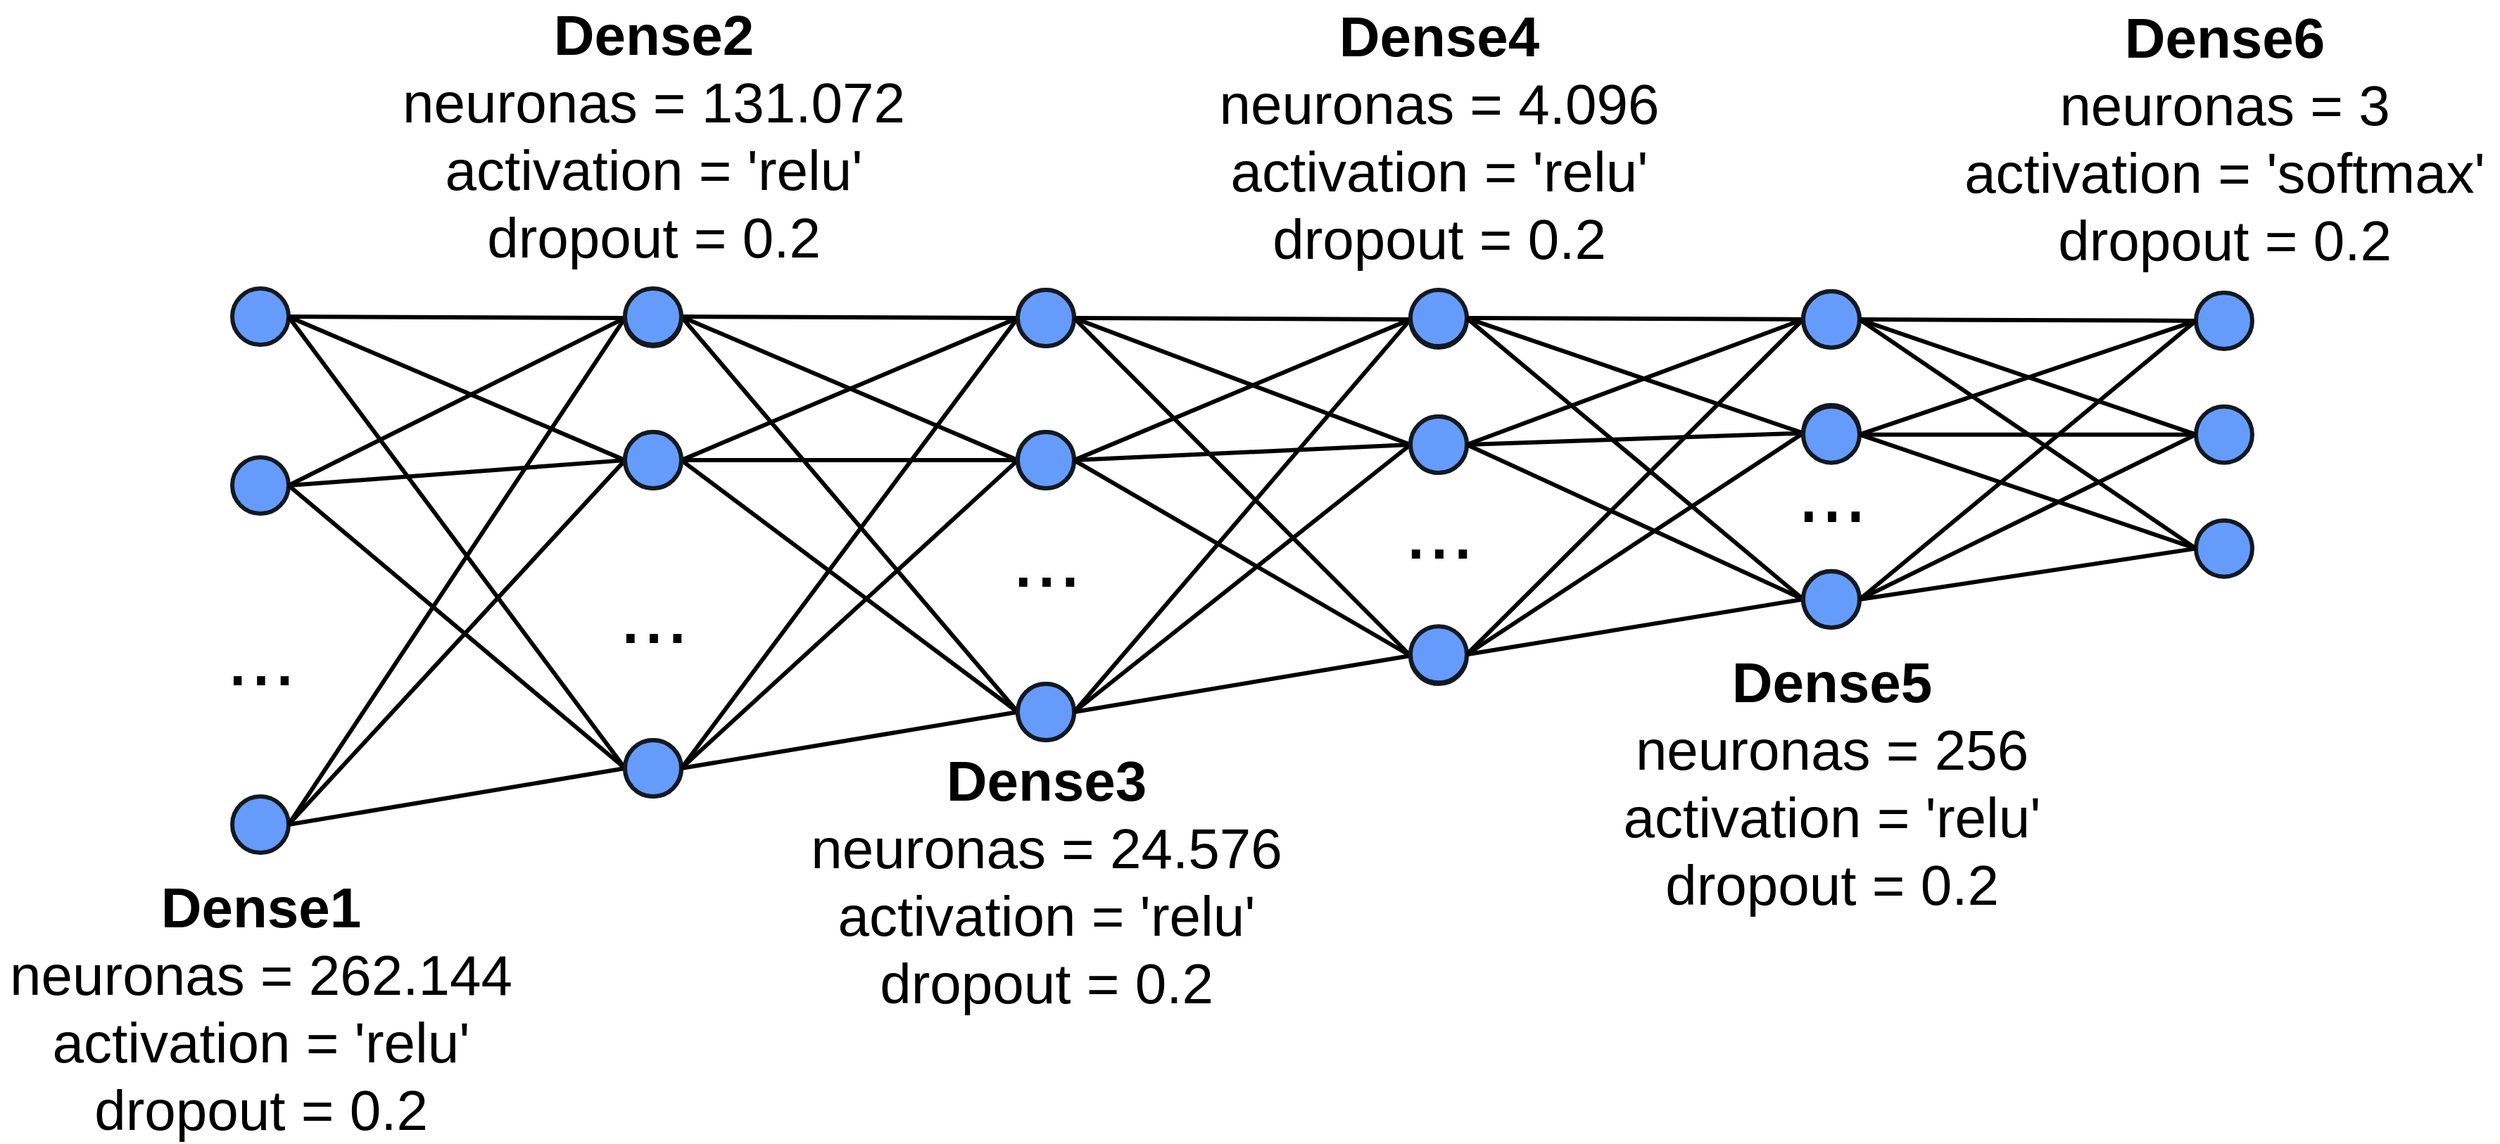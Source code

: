 <mxfile version="13.2.4" type="device"><diagram id="YODC_wKFQ0Bse8sxAzDa" name="Page-1"><mxGraphModel dx="3693" dy="1977" grid="1" gridSize="10" guides="1" tooltips="1" connect="1" arrows="1" fold="1" page="0" pageScale="1" pageWidth="827" pageHeight="1169" math="0" shadow="0"><root><mxCell id="0"/><mxCell id="1" parent="0"/><mxCell id="NeC9STEzN6jpBoIO7bhI-19" value="" style="ellipse;whiteSpace=wrap;html=1;aspect=fixed;strokeColor=#131921;strokeWidth=3;fillColor=#659CFC;" parent="1" vertex="1"><mxGeometry x="-535" y="159.06" width="40" height="40" as="geometry"/></mxCell><mxCell id="NeC9STEzN6jpBoIO7bhI-20" value="" style="ellipse;whiteSpace=wrap;html=1;aspect=fixed;strokeColor=#131921;strokeWidth=3;fillColor=#659CFC;" parent="1" vertex="1"><mxGeometry x="-535" y="279" width="40" height="40" as="geometry"/></mxCell><mxCell id="NeC9STEzN6jpBoIO7bhI-21" value="" style="ellipse;whiteSpace=wrap;html=1;aspect=fixed;strokeColor=#131921;strokeWidth=3;fillColor=#659CFC;" parent="1" vertex="1"><mxGeometry x="-535" y="520" width="40" height="40" as="geometry"/></mxCell><mxCell id="NeC9STEzN6jpBoIO7bhI-22" value="&lt;font style=&quot;font-size: 60px&quot;&gt;...&lt;/font&gt;" style="text;html=1;align=center;verticalAlign=middle;resizable=0;points=[];autosize=1;" parent="1" vertex="1"><mxGeometry x="-550" y="400" width="70" height="40" as="geometry"/></mxCell><mxCell id="NeC9STEzN6jpBoIO7bhI-29" value="&lt;font style=&quot;font-size: 40px&quot;&gt;&lt;b&gt;Dense1&lt;br&gt;&lt;/b&gt;neuronas = 262.144&lt;br&gt;activation = 'relu'&lt;br&gt;dropout = 0.2&lt;br&gt;&lt;/font&gt;" style="text;html=1;align=center;verticalAlign=middle;resizable=0;points=[];autosize=1;" parent="1" vertex="1"><mxGeometry x="-700" y="620" width="370" height="100" as="geometry"/></mxCell><mxCell id="NeC9STEzN6jpBoIO7bhI-32" value="" style="ellipse;whiteSpace=wrap;html=1;aspect=fixed;strokeColor=#131921;strokeWidth=3;fillColor=#659CFC;" parent="1" vertex="1"><mxGeometry x="-256" y="480" width="40" height="40" as="geometry"/></mxCell><mxCell id="NeC9STEzN6jpBoIO7bhI-35" value="" style="endArrow=none;html=1;exitX=1;exitY=0.5;exitDx=0;exitDy=0;strokeWidth=3;entryX=0;entryY=0.5;entryDx=0;entryDy=0;" parent="1" source="NeC9STEzN6jpBoIO7bhI-19" target="NeC9STEzN6jpBoIO7bhI-30" edge="1"><mxGeometry width="50" height="50" relative="1" as="geometry"><mxPoint x="-426" y="230" as="sourcePoint"/><mxPoint x="-376" y="180" as="targetPoint"/></mxGeometry></mxCell><mxCell id="NeC9STEzN6jpBoIO7bhI-36" value="" style="endArrow=none;html=1;exitX=1;exitY=0.5;exitDx=0;exitDy=0;strokeWidth=3;entryX=0;entryY=0.5;entryDx=0;entryDy=0;" parent="1" source="NeC9STEzN6jpBoIO7bhI-19" target="NeC9STEzN6jpBoIO7bhI-31" edge="1"><mxGeometry width="50" height="50" relative="1" as="geometry"><mxPoint x="-426" y="230" as="sourcePoint"/><mxPoint x="-376" y="180" as="targetPoint"/></mxGeometry></mxCell><mxCell id="NeC9STEzN6jpBoIO7bhI-37" value="" style="endArrow=none;html=1;exitX=1;exitY=0.5;exitDx=0;exitDy=0;strokeWidth=3;entryX=0;entryY=0.5;entryDx=0;entryDy=0;" parent="1" source="NeC9STEzN6jpBoIO7bhI-19" target="NeC9STEzN6jpBoIO7bhI-32" edge="1"><mxGeometry width="50" height="50" relative="1" as="geometry"><mxPoint x="-426" y="230" as="sourcePoint"/><mxPoint x="-376" y="180" as="targetPoint"/></mxGeometry></mxCell><mxCell id="NeC9STEzN6jpBoIO7bhI-38" value="" style="endArrow=none;html=1;exitX=1;exitY=0.5;exitDx=0;exitDy=0;strokeWidth=3;entryX=0;entryY=0.5;entryDx=0;entryDy=0;" parent="1" source="NeC9STEzN6jpBoIO7bhI-20" target="NeC9STEzN6jpBoIO7bhI-32" edge="1"><mxGeometry width="50" height="50" relative="1" as="geometry"><mxPoint x="-485" y="189.06" as="sourcePoint"/><mxPoint x="-316" y="410" as="targetPoint"/></mxGeometry></mxCell><mxCell id="NeC9STEzN6jpBoIO7bhI-39" value="" style="endArrow=none;html=1;exitX=1;exitY=0.5;exitDx=0;exitDy=0;strokeWidth=3;entryX=0;entryY=0.5;entryDx=0;entryDy=0;" parent="1" source="NeC9STEzN6jpBoIO7bhI-20" target="NeC9STEzN6jpBoIO7bhI-31" edge="1"><mxGeometry width="50" height="50" relative="1" as="geometry"><mxPoint x="-485" y="189.06" as="sourcePoint"/><mxPoint x="-316" y="410" as="targetPoint"/></mxGeometry></mxCell><mxCell id="NeC9STEzN6jpBoIO7bhI-40" value="" style="endArrow=none;html=1;exitX=1;exitY=0.5;exitDx=0;exitDy=0;strokeWidth=3;entryX=0;entryY=0.5;entryDx=0;entryDy=0;" parent="1" source="NeC9STEzN6jpBoIO7bhI-20" target="NeC9STEzN6jpBoIO7bhI-30" edge="1"><mxGeometry width="50" height="50" relative="1" as="geometry"><mxPoint x="-485" y="189.06" as="sourcePoint"/><mxPoint x="-316" y="410" as="targetPoint"/></mxGeometry></mxCell><mxCell id="NeC9STEzN6jpBoIO7bhI-41" value="" style="endArrow=none;html=1;exitX=1;exitY=0.5;exitDx=0;exitDy=0;strokeWidth=3;entryX=0;entryY=0.5;entryDx=0;entryDy=0;" parent="1" source="NeC9STEzN6jpBoIO7bhI-21" target="NeC9STEzN6jpBoIO7bhI-32" edge="1"><mxGeometry width="50" height="50" relative="1" as="geometry"><mxPoint x="-485" y="249.06" as="sourcePoint"/><mxPoint x="-296" y="400" as="targetPoint"/></mxGeometry></mxCell><mxCell id="NeC9STEzN6jpBoIO7bhI-42" value="" style="endArrow=none;html=1;exitX=1;exitY=0.5;exitDx=0;exitDy=0;strokeWidth=3;entryX=0;entryY=0.5;entryDx=0;entryDy=0;" parent="1" source="NeC9STEzN6jpBoIO7bhI-21" target="NeC9STEzN6jpBoIO7bhI-31" edge="1"><mxGeometry width="50" height="50" relative="1" as="geometry"><mxPoint x="-485" y="249.06" as="sourcePoint"/><mxPoint x="-296" y="400" as="targetPoint"/></mxGeometry></mxCell><mxCell id="NeC9STEzN6jpBoIO7bhI-43" value="" style="endArrow=none;html=1;exitX=1;exitY=0.5;exitDx=0;exitDy=0;strokeWidth=3;entryX=0;entryY=0.5;entryDx=0;entryDy=0;" parent="1" source="NeC9STEzN6jpBoIO7bhI-21" target="NeC9STEzN6jpBoIO7bhI-30" edge="1"><mxGeometry width="50" height="50" relative="1" as="geometry"><mxPoint x="-485" y="249.06" as="sourcePoint"/><mxPoint x="-296" y="400" as="targetPoint"/></mxGeometry></mxCell><mxCell id="NeC9STEzN6jpBoIO7bhI-44" value="&lt;font style=&quot;font-size: 40px&quot;&gt;&lt;b&gt;Dense2&lt;br&gt;&lt;/b&gt;neuronas = 131.072&lt;br&gt;activation = 'relu'&lt;br&gt;dropout = 0.2&lt;br&gt;&lt;/font&gt;" style="text;html=1;align=center;verticalAlign=middle;resizable=0;points=[];autosize=1;" parent="1" vertex="1"><mxGeometry x="-421" width="370" height="100" as="geometry"/></mxCell><mxCell id="pj0vxizrRA3Kl8rIsrd8-6" value="" style="ellipse;whiteSpace=wrap;html=1;aspect=fixed;strokeColor=#131921;strokeWidth=3;fillColor=#659CFC;" vertex="1" parent="1"><mxGeometry x="-256" y="480" width="40" height="40" as="geometry"/></mxCell><mxCell id="pj0vxizrRA3Kl8rIsrd8-8" value="&lt;font style=&quot;font-size: 40px&quot;&gt;&lt;b&gt;Dense3&lt;br&gt;&lt;/b&gt;neuronas = 24.576&lt;br&gt;activation = 'relu'&lt;br&gt;dropout = 0.2&lt;br&gt;&lt;/font&gt;" style="text;html=1;align=center;verticalAlign=middle;resizable=0;points=[];autosize=1;" vertex="1" parent="1"><mxGeometry x="-132" y="530" width="350" height="100" as="geometry"/></mxCell><mxCell id="pj0vxizrRA3Kl8rIsrd8-9" value="" style="ellipse;whiteSpace=wrap;html=1;aspect=fixed;strokeColor=#131921;strokeWidth=3;fillColor=#659CFC;" vertex="1" parent="1"><mxGeometry x="23" y="159.94" width="40" height="40" as="geometry"/></mxCell><mxCell id="pj0vxizrRA3Kl8rIsrd8-10" value="" style="ellipse;whiteSpace=wrap;html=1;aspect=fixed;strokeColor=#131921;strokeWidth=3;fillColor=#659CFC;" vertex="1" parent="1"><mxGeometry x="23" y="261.06" width="40" height="40" as="geometry"/></mxCell><mxCell id="pj0vxizrRA3Kl8rIsrd8-11" value="" style="ellipse;whiteSpace=wrap;html=1;aspect=fixed;strokeColor=#131921;strokeWidth=3;fillColor=#659CFC;" vertex="1" parent="1"><mxGeometry x="23" y="440" width="40" height="40" as="geometry"/></mxCell><mxCell id="pj0vxizrRA3Kl8rIsrd8-12" value="" style="endArrow=none;html=1;exitX=1;exitY=0.5;exitDx=0;exitDy=0;strokeWidth=3;entryX=0;entryY=0.5;entryDx=0;entryDy=0;" edge="1" parent="1" source="pj0vxizrRA3Kl8rIsrd8-4" target="pj0vxizrRA3Kl8rIsrd8-9"><mxGeometry width="50" height="50" relative="1" as="geometry"><mxPoint x="-147" y="230" as="sourcePoint"/><mxPoint x="-97" y="180" as="targetPoint"/></mxGeometry></mxCell><mxCell id="pj0vxizrRA3Kl8rIsrd8-13" value="" style="endArrow=none;html=1;exitX=1;exitY=0.5;exitDx=0;exitDy=0;strokeWidth=3;entryX=0;entryY=0.5;entryDx=0;entryDy=0;" edge="1" parent="1" source="pj0vxizrRA3Kl8rIsrd8-4" target="pj0vxizrRA3Kl8rIsrd8-10"><mxGeometry width="50" height="50" relative="1" as="geometry"><mxPoint x="-147" y="230" as="sourcePoint"/><mxPoint x="-97" y="180" as="targetPoint"/></mxGeometry></mxCell><mxCell id="pj0vxizrRA3Kl8rIsrd8-14" value="" style="endArrow=none;html=1;exitX=1;exitY=0.5;exitDx=0;exitDy=0;strokeWidth=3;entryX=0;entryY=0.5;entryDx=0;entryDy=0;" edge="1" parent="1" source="pj0vxizrRA3Kl8rIsrd8-4" target="pj0vxizrRA3Kl8rIsrd8-11"><mxGeometry width="50" height="50" relative="1" as="geometry"><mxPoint x="-147" y="230" as="sourcePoint"/><mxPoint x="-97" y="180" as="targetPoint"/></mxGeometry></mxCell><mxCell id="pj0vxizrRA3Kl8rIsrd8-15" value="" style="endArrow=none;html=1;exitX=1;exitY=0.5;exitDx=0;exitDy=0;strokeWidth=3;entryX=0;entryY=0.5;entryDx=0;entryDy=0;" edge="1" parent="1" source="pj0vxizrRA3Kl8rIsrd8-5" target="pj0vxizrRA3Kl8rIsrd8-11"><mxGeometry width="50" height="50" relative="1" as="geometry"><mxPoint x="-206" y="189.06" as="sourcePoint"/><mxPoint x="-37" y="410" as="targetPoint"/></mxGeometry></mxCell><mxCell id="pj0vxizrRA3Kl8rIsrd8-16" value="" style="endArrow=none;html=1;exitX=1;exitY=0.5;exitDx=0;exitDy=0;strokeWidth=3;entryX=0;entryY=0.5;entryDx=0;entryDy=0;" edge="1" parent="1" source="pj0vxizrRA3Kl8rIsrd8-5" target="pj0vxizrRA3Kl8rIsrd8-10"><mxGeometry width="50" height="50" relative="1" as="geometry"><mxPoint x="-206" y="189.06" as="sourcePoint"/><mxPoint x="-37" y="410" as="targetPoint"/></mxGeometry></mxCell><mxCell id="pj0vxizrRA3Kl8rIsrd8-17" value="" style="endArrow=none;html=1;exitX=1;exitY=0.5;exitDx=0;exitDy=0;strokeWidth=3;entryX=0;entryY=0.5;entryDx=0;entryDy=0;" edge="1" parent="1" source="pj0vxizrRA3Kl8rIsrd8-5" target="pj0vxizrRA3Kl8rIsrd8-9"><mxGeometry width="50" height="50" relative="1" as="geometry"><mxPoint x="-206" y="189.06" as="sourcePoint"/><mxPoint x="-37" y="410" as="targetPoint"/></mxGeometry></mxCell><mxCell id="pj0vxizrRA3Kl8rIsrd8-18" value="" style="endArrow=none;html=1;exitX=1;exitY=0.5;exitDx=0;exitDy=0;strokeWidth=3;entryX=0;entryY=0.5;entryDx=0;entryDy=0;" edge="1" parent="1" source="pj0vxizrRA3Kl8rIsrd8-6" target="pj0vxizrRA3Kl8rIsrd8-11"><mxGeometry width="50" height="50" relative="1" as="geometry"><mxPoint x="-206" y="249.06" as="sourcePoint"/><mxPoint x="-17" y="400" as="targetPoint"/></mxGeometry></mxCell><mxCell id="pj0vxizrRA3Kl8rIsrd8-19" value="" style="endArrow=none;html=1;exitX=1;exitY=0.5;exitDx=0;exitDy=0;strokeWidth=3;entryX=0;entryY=0.5;entryDx=0;entryDy=0;" edge="1" parent="1" source="pj0vxizrRA3Kl8rIsrd8-6" target="pj0vxizrRA3Kl8rIsrd8-10"><mxGeometry width="50" height="50" relative="1" as="geometry"><mxPoint x="-206" y="249.06" as="sourcePoint"/><mxPoint x="-17" y="400" as="targetPoint"/></mxGeometry></mxCell><mxCell id="pj0vxizrRA3Kl8rIsrd8-20" value="" style="endArrow=none;html=1;exitX=1;exitY=0.5;exitDx=0;exitDy=0;strokeWidth=3;entryX=0;entryY=0.5;entryDx=0;entryDy=0;" edge="1" parent="1" source="pj0vxizrRA3Kl8rIsrd8-6" target="pj0vxizrRA3Kl8rIsrd8-9"><mxGeometry width="50" height="50" relative="1" as="geometry"><mxPoint x="-206" y="249.06" as="sourcePoint"/><mxPoint x="-17" y="400" as="targetPoint"/></mxGeometry></mxCell><mxCell id="pj0vxizrRA3Kl8rIsrd8-22" value="&lt;font style=&quot;font-size: 60px&quot;&gt;...&lt;/font&gt;" style="text;html=1;align=center;verticalAlign=middle;resizable=0;points=[];autosize=1;" vertex="1" parent="1"><mxGeometry x="8" y="330" width="70" height="40" as="geometry"/></mxCell><mxCell id="pj0vxizrRA3Kl8rIsrd8-23" value="" style="ellipse;whiteSpace=wrap;html=1;aspect=fixed;strokeColor=#131921;strokeWidth=3;fillColor=#659CFC;" vertex="1" parent="1"><mxGeometry x="23" y="160.06" width="40" height="40" as="geometry"/></mxCell><mxCell id="pj0vxizrRA3Kl8rIsrd8-24" value="" style="ellipse;whiteSpace=wrap;html=1;aspect=fixed;strokeColor=#131921;strokeWidth=3;fillColor=#659CFC;" vertex="1" parent="1"><mxGeometry x="23" y="261.06" width="40" height="40" as="geometry"/></mxCell><mxCell id="pj0vxizrRA3Kl8rIsrd8-25" value="" style="ellipse;whiteSpace=wrap;html=1;aspect=fixed;strokeColor=#131921;strokeWidth=3;fillColor=#659CFC;" vertex="1" parent="1"><mxGeometry x="23" y="440" width="40" height="40" as="geometry"/></mxCell><mxCell id="pj0vxizrRA3Kl8rIsrd8-26" value="&lt;font style=&quot;font-size: 60px&quot;&gt;...&lt;/font&gt;" style="text;html=1;align=center;verticalAlign=middle;resizable=0;points=[];autosize=1;" vertex="1" parent="1"><mxGeometry x="8" y="330" width="70" height="40" as="geometry"/></mxCell><mxCell id="pj0vxizrRA3Kl8rIsrd8-28" value="" style="ellipse;whiteSpace=wrap;html=1;aspect=fixed;strokeColor=#131921;strokeWidth=3;fillColor=#659CFC;" vertex="1" parent="1"><mxGeometry x="302" y="160.94" width="40" height="40" as="geometry"/></mxCell><mxCell id="pj0vxizrRA3Kl8rIsrd8-29" value="" style="ellipse;whiteSpace=wrap;html=1;aspect=fixed;strokeColor=#131921;strokeWidth=3;fillColor=#659CFC;" vertex="1" parent="1"><mxGeometry x="302" y="250" width="40" height="40" as="geometry"/></mxCell><mxCell id="pj0vxizrRA3Kl8rIsrd8-30" value="" style="ellipse;whiteSpace=wrap;html=1;aspect=fixed;strokeColor=#131921;strokeWidth=3;fillColor=#659CFC;" vertex="1" parent="1"><mxGeometry x="302" y="400" width="40" height="40" as="geometry"/></mxCell><mxCell id="pj0vxizrRA3Kl8rIsrd8-31" value="" style="endArrow=none;html=1;exitX=1;exitY=0.5;exitDx=0;exitDy=0;strokeWidth=3;entryX=0;entryY=0.5;entryDx=0;entryDy=0;" edge="1" parent="1" source="pj0vxizrRA3Kl8rIsrd8-23" target="pj0vxizrRA3Kl8rIsrd8-28"><mxGeometry width="50" height="50" relative="1" as="geometry"><mxPoint x="132" y="231" as="sourcePoint"/><mxPoint x="182" y="181" as="targetPoint"/></mxGeometry></mxCell><mxCell id="pj0vxizrRA3Kl8rIsrd8-32" value="" style="endArrow=none;html=1;exitX=1;exitY=0.5;exitDx=0;exitDy=0;strokeWidth=3;entryX=0;entryY=0.5;entryDx=0;entryDy=0;" edge="1" parent="1" source="pj0vxizrRA3Kl8rIsrd8-23" target="pj0vxizrRA3Kl8rIsrd8-29"><mxGeometry width="50" height="50" relative="1" as="geometry"><mxPoint x="132" y="231" as="sourcePoint"/><mxPoint x="182" y="181" as="targetPoint"/></mxGeometry></mxCell><mxCell id="pj0vxizrRA3Kl8rIsrd8-33" value="" style="endArrow=none;html=1;exitX=1;exitY=0.5;exitDx=0;exitDy=0;strokeWidth=3;entryX=0;entryY=0.5;entryDx=0;entryDy=0;" edge="1" parent="1" source="pj0vxizrRA3Kl8rIsrd8-23" target="pj0vxizrRA3Kl8rIsrd8-30"><mxGeometry width="50" height="50" relative="1" as="geometry"><mxPoint x="132" y="231" as="sourcePoint"/><mxPoint x="182" y="181" as="targetPoint"/></mxGeometry></mxCell><mxCell id="pj0vxizrRA3Kl8rIsrd8-34" value="" style="endArrow=none;html=1;exitX=1;exitY=0.5;exitDx=0;exitDy=0;strokeWidth=3;entryX=0;entryY=0.5;entryDx=0;entryDy=0;" edge="1" parent="1" source="pj0vxizrRA3Kl8rIsrd8-24" target="pj0vxizrRA3Kl8rIsrd8-30"><mxGeometry width="50" height="50" relative="1" as="geometry"><mxPoint x="73" y="190.06" as="sourcePoint"/><mxPoint x="242" y="411" as="targetPoint"/></mxGeometry></mxCell><mxCell id="pj0vxizrRA3Kl8rIsrd8-35" value="" style="endArrow=none;html=1;exitX=1;exitY=0.5;exitDx=0;exitDy=0;strokeWidth=3;entryX=0;entryY=0.5;entryDx=0;entryDy=0;" edge="1" parent="1" source="pj0vxizrRA3Kl8rIsrd8-24" target="pj0vxizrRA3Kl8rIsrd8-29"><mxGeometry width="50" height="50" relative="1" as="geometry"><mxPoint x="73" y="190.06" as="sourcePoint"/><mxPoint x="242" y="411" as="targetPoint"/></mxGeometry></mxCell><mxCell id="pj0vxizrRA3Kl8rIsrd8-36" value="" style="endArrow=none;html=1;exitX=1;exitY=0.5;exitDx=0;exitDy=0;strokeWidth=3;entryX=0;entryY=0.5;entryDx=0;entryDy=0;" edge="1" parent="1" source="pj0vxizrRA3Kl8rIsrd8-24" target="pj0vxizrRA3Kl8rIsrd8-28"><mxGeometry width="50" height="50" relative="1" as="geometry"><mxPoint x="73" y="190.06" as="sourcePoint"/><mxPoint x="242" y="411" as="targetPoint"/></mxGeometry></mxCell><mxCell id="pj0vxizrRA3Kl8rIsrd8-37" value="" style="endArrow=none;html=1;exitX=1;exitY=0.5;exitDx=0;exitDy=0;strokeWidth=3;entryX=0;entryY=0.5;entryDx=0;entryDy=0;" edge="1" parent="1" source="pj0vxizrRA3Kl8rIsrd8-25" target="pj0vxizrRA3Kl8rIsrd8-30"><mxGeometry width="50" height="50" relative="1" as="geometry"><mxPoint x="73" y="250.06" as="sourcePoint"/><mxPoint x="262" y="401" as="targetPoint"/></mxGeometry></mxCell><mxCell id="pj0vxizrRA3Kl8rIsrd8-38" value="" style="endArrow=none;html=1;exitX=1;exitY=0.5;exitDx=0;exitDy=0;strokeWidth=3;entryX=0;entryY=0.5;entryDx=0;entryDy=0;" edge="1" parent="1" source="pj0vxizrRA3Kl8rIsrd8-25" target="pj0vxizrRA3Kl8rIsrd8-29"><mxGeometry width="50" height="50" relative="1" as="geometry"><mxPoint x="73" y="250.06" as="sourcePoint"/><mxPoint x="262" y="401" as="targetPoint"/></mxGeometry></mxCell><mxCell id="pj0vxizrRA3Kl8rIsrd8-39" value="" style="endArrow=none;html=1;exitX=1;exitY=0.5;exitDx=0;exitDy=0;strokeWidth=3;entryX=0;entryY=0.5;entryDx=0;entryDy=0;" edge="1" parent="1" source="pj0vxizrRA3Kl8rIsrd8-25" target="pj0vxizrRA3Kl8rIsrd8-28"><mxGeometry width="50" height="50" relative="1" as="geometry"><mxPoint x="73" y="250.06" as="sourcePoint"/><mxPoint x="262" y="401" as="targetPoint"/></mxGeometry></mxCell><mxCell id="pj0vxizrRA3Kl8rIsrd8-40" value="&lt;font style=&quot;font-size: 40px&quot;&gt;&lt;b&gt;Dense4&lt;br&gt;&lt;/b&gt;neuronas = 4.096&lt;br&gt;activation = 'relu'&lt;br&gt;dropout = 0.2&lt;br&gt;&lt;/font&gt;" style="text;html=1;align=center;verticalAlign=middle;resizable=0;points=[];autosize=1;" vertex="1" parent="1"><mxGeometry x="157" y="1.0" width="330" height="100" as="geometry"/></mxCell><mxCell id="pj0vxizrRA3Kl8rIsrd8-41" value="&lt;font style=&quot;font-size: 60px&quot;&gt;...&lt;/font&gt;" style="text;html=1;align=center;verticalAlign=middle;resizable=0;points=[];autosize=1;" vertex="1" parent="1"><mxGeometry x="287" y="310" width="70" height="40" as="geometry"/></mxCell><mxCell id="pj0vxizrRA3Kl8rIsrd8-61" value="" style="ellipse;whiteSpace=wrap;html=1;aspect=fixed;strokeColor=#131921;strokeWidth=3;fillColor=#659CFC;" vertex="1" parent="1"><mxGeometry x="302" y="160.06" width="40" height="40" as="geometry"/></mxCell><mxCell id="pj0vxizrRA3Kl8rIsrd8-62" value="" style="ellipse;whiteSpace=wrap;html=1;aspect=fixed;strokeColor=#131921;strokeWidth=3;fillColor=#659CFC;" vertex="1" parent="1"><mxGeometry x="302" y="250" width="40" height="40" as="geometry"/></mxCell><mxCell id="pj0vxizrRA3Kl8rIsrd8-63" value="" style="ellipse;whiteSpace=wrap;html=1;aspect=fixed;strokeColor=#131921;strokeWidth=3;fillColor=#659CFC;" vertex="1" parent="1"><mxGeometry x="302" y="399.12" width="40" height="40" as="geometry"/></mxCell><mxCell id="pj0vxizrRA3Kl8rIsrd8-64" value="&lt;font style=&quot;font-size: 60px&quot;&gt;...&lt;/font&gt;" style="text;html=1;align=center;verticalAlign=middle;resizable=0;points=[];autosize=1;" vertex="1" parent="1"><mxGeometry x="287" y="310" width="70" height="40" as="geometry"/></mxCell><mxCell id="pj0vxizrRA3Kl8rIsrd8-66" value="" style="ellipse;whiteSpace=wrap;html=1;aspect=fixed;strokeColor=#131921;strokeWidth=3;fillColor=#659CFC;" vertex="1" parent="1"><mxGeometry x="581" y="160.94" width="40" height="40" as="geometry"/></mxCell><mxCell id="pj0vxizrRA3Kl8rIsrd8-67" value="" style="ellipse;whiteSpace=wrap;html=1;aspect=fixed;strokeColor=#131921;strokeWidth=3;fillColor=#659CFC;" vertex="1" parent="1"><mxGeometry x="581" y="241.82" width="40" height="40" as="geometry"/></mxCell><mxCell id="pj0vxizrRA3Kl8rIsrd8-68" value="" style="ellipse;whiteSpace=wrap;html=1;aspect=fixed;strokeColor=#131921;strokeWidth=3;fillColor=#659CFC;" vertex="1" parent="1"><mxGeometry x="581" y="359.88" width="40" height="40" as="geometry"/></mxCell><mxCell id="pj0vxizrRA3Kl8rIsrd8-69" value="" style="endArrow=none;html=1;exitX=1;exitY=0.5;exitDx=0;exitDy=0;strokeWidth=3;entryX=0;entryY=0.5;entryDx=0;entryDy=0;" edge="1" parent="1" source="pj0vxizrRA3Kl8rIsrd8-61" target="pj0vxizrRA3Kl8rIsrd8-66"><mxGeometry width="50" height="50" relative="1" as="geometry"><mxPoint x="411" y="231" as="sourcePoint"/><mxPoint x="461" y="181" as="targetPoint"/></mxGeometry></mxCell><mxCell id="pj0vxizrRA3Kl8rIsrd8-70" value="" style="endArrow=none;html=1;exitX=1;exitY=0.5;exitDx=0;exitDy=0;strokeWidth=3;entryX=0;entryY=0.5;entryDx=0;entryDy=0;" edge="1" parent="1" source="pj0vxizrRA3Kl8rIsrd8-61" target="pj0vxizrRA3Kl8rIsrd8-67"><mxGeometry width="50" height="50" relative="1" as="geometry"><mxPoint x="411" y="231" as="sourcePoint"/><mxPoint x="461" y="181" as="targetPoint"/></mxGeometry></mxCell><mxCell id="pj0vxizrRA3Kl8rIsrd8-71" value="" style="endArrow=none;html=1;exitX=1;exitY=0.5;exitDx=0;exitDy=0;strokeWidth=3;entryX=0;entryY=0.5;entryDx=0;entryDy=0;" edge="1" parent="1" source="pj0vxizrRA3Kl8rIsrd8-61" target="pj0vxizrRA3Kl8rIsrd8-68"><mxGeometry width="50" height="50" relative="1" as="geometry"><mxPoint x="411" y="231" as="sourcePoint"/><mxPoint x="461" y="181" as="targetPoint"/></mxGeometry></mxCell><mxCell id="pj0vxizrRA3Kl8rIsrd8-72" value="" style="endArrow=none;html=1;exitX=1;exitY=0.5;exitDx=0;exitDy=0;strokeWidth=3;entryX=0;entryY=0.5;entryDx=0;entryDy=0;" edge="1" parent="1" source="pj0vxizrRA3Kl8rIsrd8-62" target="pj0vxizrRA3Kl8rIsrd8-68"><mxGeometry width="50" height="50" relative="1" as="geometry"><mxPoint x="352" y="190.06" as="sourcePoint"/><mxPoint x="521" y="411" as="targetPoint"/></mxGeometry></mxCell><mxCell id="pj0vxizrRA3Kl8rIsrd8-73" value="" style="endArrow=none;html=1;exitX=1;exitY=0.5;exitDx=0;exitDy=0;strokeWidth=3;entryX=0;entryY=0.5;entryDx=0;entryDy=0;" edge="1" parent="1" source="pj0vxizrRA3Kl8rIsrd8-62" target="pj0vxizrRA3Kl8rIsrd8-67"><mxGeometry width="50" height="50" relative="1" as="geometry"><mxPoint x="352" y="190.06" as="sourcePoint"/><mxPoint x="521" y="411" as="targetPoint"/></mxGeometry></mxCell><mxCell id="pj0vxizrRA3Kl8rIsrd8-74" value="" style="endArrow=none;html=1;exitX=1;exitY=0.5;exitDx=0;exitDy=0;strokeWidth=3;entryX=0;entryY=0.5;entryDx=0;entryDy=0;" edge="1" parent="1" source="pj0vxizrRA3Kl8rIsrd8-62" target="pj0vxizrRA3Kl8rIsrd8-66"><mxGeometry width="50" height="50" relative="1" as="geometry"><mxPoint x="352" y="190.06" as="sourcePoint"/><mxPoint x="521" y="411" as="targetPoint"/></mxGeometry></mxCell><mxCell id="pj0vxizrRA3Kl8rIsrd8-75" value="" style="endArrow=none;html=1;exitX=1;exitY=0.5;exitDx=0;exitDy=0;strokeWidth=3;entryX=0;entryY=0.5;entryDx=0;entryDy=0;" edge="1" parent="1" source="pj0vxizrRA3Kl8rIsrd8-63" target="pj0vxizrRA3Kl8rIsrd8-68"><mxGeometry width="50" height="50" relative="1" as="geometry"><mxPoint x="352" y="250.06" as="sourcePoint"/><mxPoint x="541" y="401" as="targetPoint"/></mxGeometry></mxCell><mxCell id="pj0vxizrRA3Kl8rIsrd8-76" value="" style="endArrow=none;html=1;exitX=1;exitY=0.5;exitDx=0;exitDy=0;strokeWidth=3;entryX=0;entryY=0.5;entryDx=0;entryDy=0;" edge="1" parent="1" source="pj0vxizrRA3Kl8rIsrd8-63" target="pj0vxizrRA3Kl8rIsrd8-67"><mxGeometry width="50" height="50" relative="1" as="geometry"><mxPoint x="352" y="250.06" as="sourcePoint"/><mxPoint x="541" y="401" as="targetPoint"/></mxGeometry></mxCell><mxCell id="pj0vxizrRA3Kl8rIsrd8-77" value="" style="endArrow=none;html=1;exitX=1;exitY=0.5;exitDx=0;exitDy=0;strokeWidth=3;entryX=0;entryY=0.5;entryDx=0;entryDy=0;" edge="1" parent="1" source="pj0vxizrRA3Kl8rIsrd8-63" target="pj0vxizrRA3Kl8rIsrd8-66"><mxGeometry width="50" height="50" relative="1" as="geometry"><mxPoint x="352" y="250.06" as="sourcePoint"/><mxPoint x="541" y="401" as="targetPoint"/></mxGeometry></mxCell><mxCell id="pj0vxizrRA3Kl8rIsrd8-78" value="&lt;font style=&quot;font-size: 40px&quot;&gt;&lt;b&gt;Dense5&lt;br&gt;&lt;/b&gt;neuronas = 256&lt;br&gt;activation = 'relu'&lt;br&gt;dropout = 0.2&lt;br&gt;&lt;/font&gt;" style="text;html=1;align=center;verticalAlign=middle;resizable=0;points=[];autosize=1;" vertex="1" parent="1"><mxGeometry x="446" y="460" width="310" height="100" as="geometry"/></mxCell><mxCell id="pj0vxizrRA3Kl8rIsrd8-79" value="&lt;font style=&quot;font-size: 60px&quot;&gt;...&lt;/font&gt;" style="text;html=1;align=center;verticalAlign=middle;resizable=0;points=[];autosize=1;" vertex="1" parent="1"><mxGeometry x="566" y="282.82" width="70" height="40" as="geometry"/></mxCell><mxCell id="pj0vxizrRA3Kl8rIsrd8-80" value="" style="ellipse;whiteSpace=wrap;html=1;aspect=fixed;strokeColor=#131921;strokeWidth=3;fillColor=#659CFC;" vertex="1" parent="1"><mxGeometry x="581" y="161.06" width="40" height="40" as="geometry"/></mxCell><mxCell id="pj0vxizrRA3Kl8rIsrd8-81" value="" style="ellipse;whiteSpace=wrap;html=1;aspect=fixed;strokeColor=#131921;strokeWidth=3;fillColor=#659CFC;" vertex="1" parent="1"><mxGeometry x="581" y="242.82" width="40" height="40" as="geometry"/></mxCell><mxCell id="pj0vxizrRA3Kl8rIsrd8-82" value="" style="ellipse;whiteSpace=wrap;html=1;aspect=fixed;strokeColor=#131921;strokeWidth=3;fillColor=#659CFC;" vertex="1" parent="1"><mxGeometry x="581" y="360" width="40" height="40" as="geometry"/></mxCell><mxCell id="pj0vxizrRA3Kl8rIsrd8-83" value="&lt;font style=&quot;font-size: 60px&quot;&gt;...&lt;/font&gt;" style="text;html=1;align=center;verticalAlign=middle;resizable=0;points=[];autosize=1;" vertex="1" parent="1"><mxGeometry x="566" y="283.82" width="70" height="40" as="geometry"/></mxCell><mxCell id="pj0vxizrRA3Kl8rIsrd8-85" value="" style="ellipse;whiteSpace=wrap;html=1;aspect=fixed;strokeColor=#131921;strokeWidth=3;fillColor=#659CFC;" vertex="1" parent="1"><mxGeometry x="860" y="161.94" width="40" height="40" as="geometry"/></mxCell><mxCell id="pj0vxizrRA3Kl8rIsrd8-86" value="" style="ellipse;whiteSpace=wrap;html=1;aspect=fixed;strokeColor=#131921;strokeWidth=3;fillColor=#659CFC;" vertex="1" parent="1"><mxGeometry x="860" y="242.82" width="40" height="40" as="geometry"/></mxCell><mxCell id="pj0vxizrRA3Kl8rIsrd8-87" value="" style="ellipse;whiteSpace=wrap;html=1;aspect=fixed;strokeColor=#131921;strokeWidth=3;fillColor=#659CFC;" vertex="1" parent="1"><mxGeometry x="860" y="323.82" width="40" height="40" as="geometry"/></mxCell><mxCell id="pj0vxizrRA3Kl8rIsrd8-88" value="" style="endArrow=none;html=1;exitX=1;exitY=0.5;exitDx=0;exitDy=0;strokeWidth=3;entryX=0;entryY=0.5;entryDx=0;entryDy=0;" edge="1" parent="1" source="pj0vxizrRA3Kl8rIsrd8-80" target="pj0vxizrRA3Kl8rIsrd8-85"><mxGeometry width="50" height="50" relative="1" as="geometry"><mxPoint x="690" y="232" as="sourcePoint"/><mxPoint x="740" y="182" as="targetPoint"/></mxGeometry></mxCell><mxCell id="pj0vxizrRA3Kl8rIsrd8-89" value="" style="endArrow=none;html=1;exitX=1;exitY=0.5;exitDx=0;exitDy=0;strokeWidth=3;entryX=0;entryY=0.5;entryDx=0;entryDy=0;" edge="1" parent="1" source="pj0vxizrRA3Kl8rIsrd8-80" target="pj0vxizrRA3Kl8rIsrd8-86"><mxGeometry width="50" height="50" relative="1" as="geometry"><mxPoint x="690" y="232" as="sourcePoint"/><mxPoint x="740" y="182" as="targetPoint"/></mxGeometry></mxCell><mxCell id="pj0vxizrRA3Kl8rIsrd8-90" value="" style="endArrow=none;html=1;exitX=1;exitY=0.5;exitDx=0;exitDy=0;strokeWidth=3;entryX=0;entryY=0.5;entryDx=0;entryDy=0;" edge="1" parent="1" source="pj0vxizrRA3Kl8rIsrd8-80" target="pj0vxizrRA3Kl8rIsrd8-87"><mxGeometry width="50" height="50" relative="1" as="geometry"><mxPoint x="690" y="232" as="sourcePoint"/><mxPoint x="740" y="182" as="targetPoint"/></mxGeometry></mxCell><mxCell id="pj0vxizrRA3Kl8rIsrd8-91" value="" style="endArrow=none;html=1;exitX=1;exitY=0.5;exitDx=0;exitDy=0;strokeWidth=3;entryX=0;entryY=0.5;entryDx=0;entryDy=0;" edge="1" parent="1" source="pj0vxizrRA3Kl8rIsrd8-81" target="pj0vxizrRA3Kl8rIsrd8-87"><mxGeometry width="50" height="50" relative="1" as="geometry"><mxPoint x="631" y="191.06" as="sourcePoint"/><mxPoint x="800" y="412" as="targetPoint"/></mxGeometry></mxCell><mxCell id="pj0vxizrRA3Kl8rIsrd8-92" value="" style="endArrow=none;html=1;exitX=1;exitY=0.5;exitDx=0;exitDy=0;strokeWidth=3;entryX=0;entryY=0.5;entryDx=0;entryDy=0;" edge="1" parent="1" source="pj0vxizrRA3Kl8rIsrd8-81" target="pj0vxizrRA3Kl8rIsrd8-86"><mxGeometry width="50" height="50" relative="1" as="geometry"><mxPoint x="631" y="191.06" as="sourcePoint"/><mxPoint x="800" y="412" as="targetPoint"/></mxGeometry></mxCell><mxCell id="pj0vxizrRA3Kl8rIsrd8-93" value="" style="endArrow=none;html=1;exitX=1;exitY=0.5;exitDx=0;exitDy=0;strokeWidth=3;entryX=0;entryY=0.5;entryDx=0;entryDy=0;" edge="1" parent="1" source="pj0vxizrRA3Kl8rIsrd8-81" target="pj0vxizrRA3Kl8rIsrd8-85"><mxGeometry width="50" height="50" relative="1" as="geometry"><mxPoint x="631" y="191.06" as="sourcePoint"/><mxPoint x="800" y="412" as="targetPoint"/></mxGeometry></mxCell><mxCell id="pj0vxizrRA3Kl8rIsrd8-94" value="" style="endArrow=none;html=1;exitX=1;exitY=0.5;exitDx=0;exitDy=0;strokeWidth=3;entryX=0;entryY=0.5;entryDx=0;entryDy=0;" edge="1" parent="1" source="pj0vxizrRA3Kl8rIsrd8-82" target="pj0vxizrRA3Kl8rIsrd8-87"><mxGeometry width="50" height="50" relative="1" as="geometry"><mxPoint x="631" y="251.06" as="sourcePoint"/><mxPoint x="820" y="402" as="targetPoint"/></mxGeometry></mxCell><mxCell id="pj0vxizrRA3Kl8rIsrd8-95" value="" style="endArrow=none;html=1;exitX=1;exitY=0.5;exitDx=0;exitDy=0;strokeWidth=3;entryX=0;entryY=0.5;entryDx=0;entryDy=0;" edge="1" parent="1" source="pj0vxizrRA3Kl8rIsrd8-82" target="pj0vxizrRA3Kl8rIsrd8-86"><mxGeometry width="50" height="50" relative="1" as="geometry"><mxPoint x="631" y="251.06" as="sourcePoint"/><mxPoint x="820" y="402" as="targetPoint"/></mxGeometry></mxCell><mxCell id="pj0vxizrRA3Kl8rIsrd8-96" value="" style="endArrow=none;html=1;exitX=1;exitY=0.5;exitDx=0;exitDy=0;strokeWidth=3;entryX=0;entryY=0.5;entryDx=0;entryDy=0;" edge="1" parent="1" source="pj0vxizrRA3Kl8rIsrd8-82" target="pj0vxizrRA3Kl8rIsrd8-85"><mxGeometry width="50" height="50" relative="1" as="geometry"><mxPoint x="631" y="251.06" as="sourcePoint"/><mxPoint x="820" y="402" as="targetPoint"/></mxGeometry></mxCell><mxCell id="pj0vxizrRA3Kl8rIsrd8-97" value="&lt;font style=&quot;font-size: 40px&quot;&gt;&lt;b&gt;Dense6&lt;br&gt;&lt;/b&gt;neuronas = 3&lt;br&gt;activation = 'softmax'&lt;br&gt;dropout = 0.2&lt;br&gt;&lt;/font&gt;" style="text;html=1;align=center;verticalAlign=middle;resizable=0;points=[];autosize=1;" vertex="1" parent="1"><mxGeometry x="685" y="2" width="390" height="100" as="geometry"/></mxCell><mxCell id="pj0vxizrRA3Kl8rIsrd8-109" value="" style="group" vertex="1" connectable="0" parent="1"><mxGeometry x="-271" y="370" width="70" height="40" as="geometry"/></mxCell><mxCell id="pj0vxizrRA3Kl8rIsrd8-3" value="&lt;font style=&quot;font-size: 60px&quot;&gt;...&lt;/font&gt;" style="text;html=1;align=center;verticalAlign=middle;resizable=0;points=[];autosize=1;" vertex="1" parent="pj0vxizrRA3Kl8rIsrd8-109"><mxGeometry width="70" height="40" as="geometry"/></mxCell><mxCell id="pj0vxizrRA3Kl8rIsrd8-7" value="&lt;font style=&quot;font-size: 60px&quot;&gt;...&lt;/font&gt;" style="text;html=1;align=center;verticalAlign=middle;resizable=0;points=[];autosize=1;" vertex="1" parent="pj0vxizrRA3Kl8rIsrd8-109"><mxGeometry width="70" height="40" as="geometry"/></mxCell><mxCell id="pj0vxizrRA3Kl8rIsrd8-110" value="" style="group" vertex="1" connectable="0" parent="1"><mxGeometry x="-256" y="261.06" width="40" height="40" as="geometry"/></mxCell><mxCell id="NeC9STEzN6jpBoIO7bhI-31" value="" style="ellipse;whiteSpace=wrap;html=1;aspect=fixed;strokeColor=#131921;strokeWidth=3;fillColor=#659CFC;" parent="pj0vxizrRA3Kl8rIsrd8-110" vertex="1"><mxGeometry width="40" height="40" as="geometry"/></mxCell><mxCell id="pj0vxizrRA3Kl8rIsrd8-5" value="" style="ellipse;whiteSpace=wrap;html=1;aspect=fixed;strokeColor=#131921;strokeWidth=3;fillColor=#659CFC;" vertex="1" parent="pj0vxizrRA3Kl8rIsrd8-110"><mxGeometry width="40" height="40" as="geometry"/></mxCell><mxCell id="pj0vxizrRA3Kl8rIsrd8-111" value="" style="group" vertex="1" connectable="0" parent="1"><mxGeometry x="-256" y="159.06" width="40" height="40.88" as="geometry"/></mxCell><mxCell id="NeC9STEzN6jpBoIO7bhI-30" value="" style="ellipse;whiteSpace=wrap;html=1;aspect=fixed;strokeColor=#131921;strokeWidth=3;fillColor=#659CFC;" parent="pj0vxizrRA3Kl8rIsrd8-111" vertex="1"><mxGeometry y="0.88" width="40" height="40" as="geometry"/></mxCell><mxCell id="pj0vxizrRA3Kl8rIsrd8-4" value="" style="ellipse;whiteSpace=wrap;html=1;aspect=fixed;strokeColor=#131921;strokeWidth=3;fillColor=#659CFC;" vertex="1" parent="pj0vxizrRA3Kl8rIsrd8-111"><mxGeometry width="40" height="40" as="geometry"/></mxCell></root></mxGraphModel></diagram></mxfile>